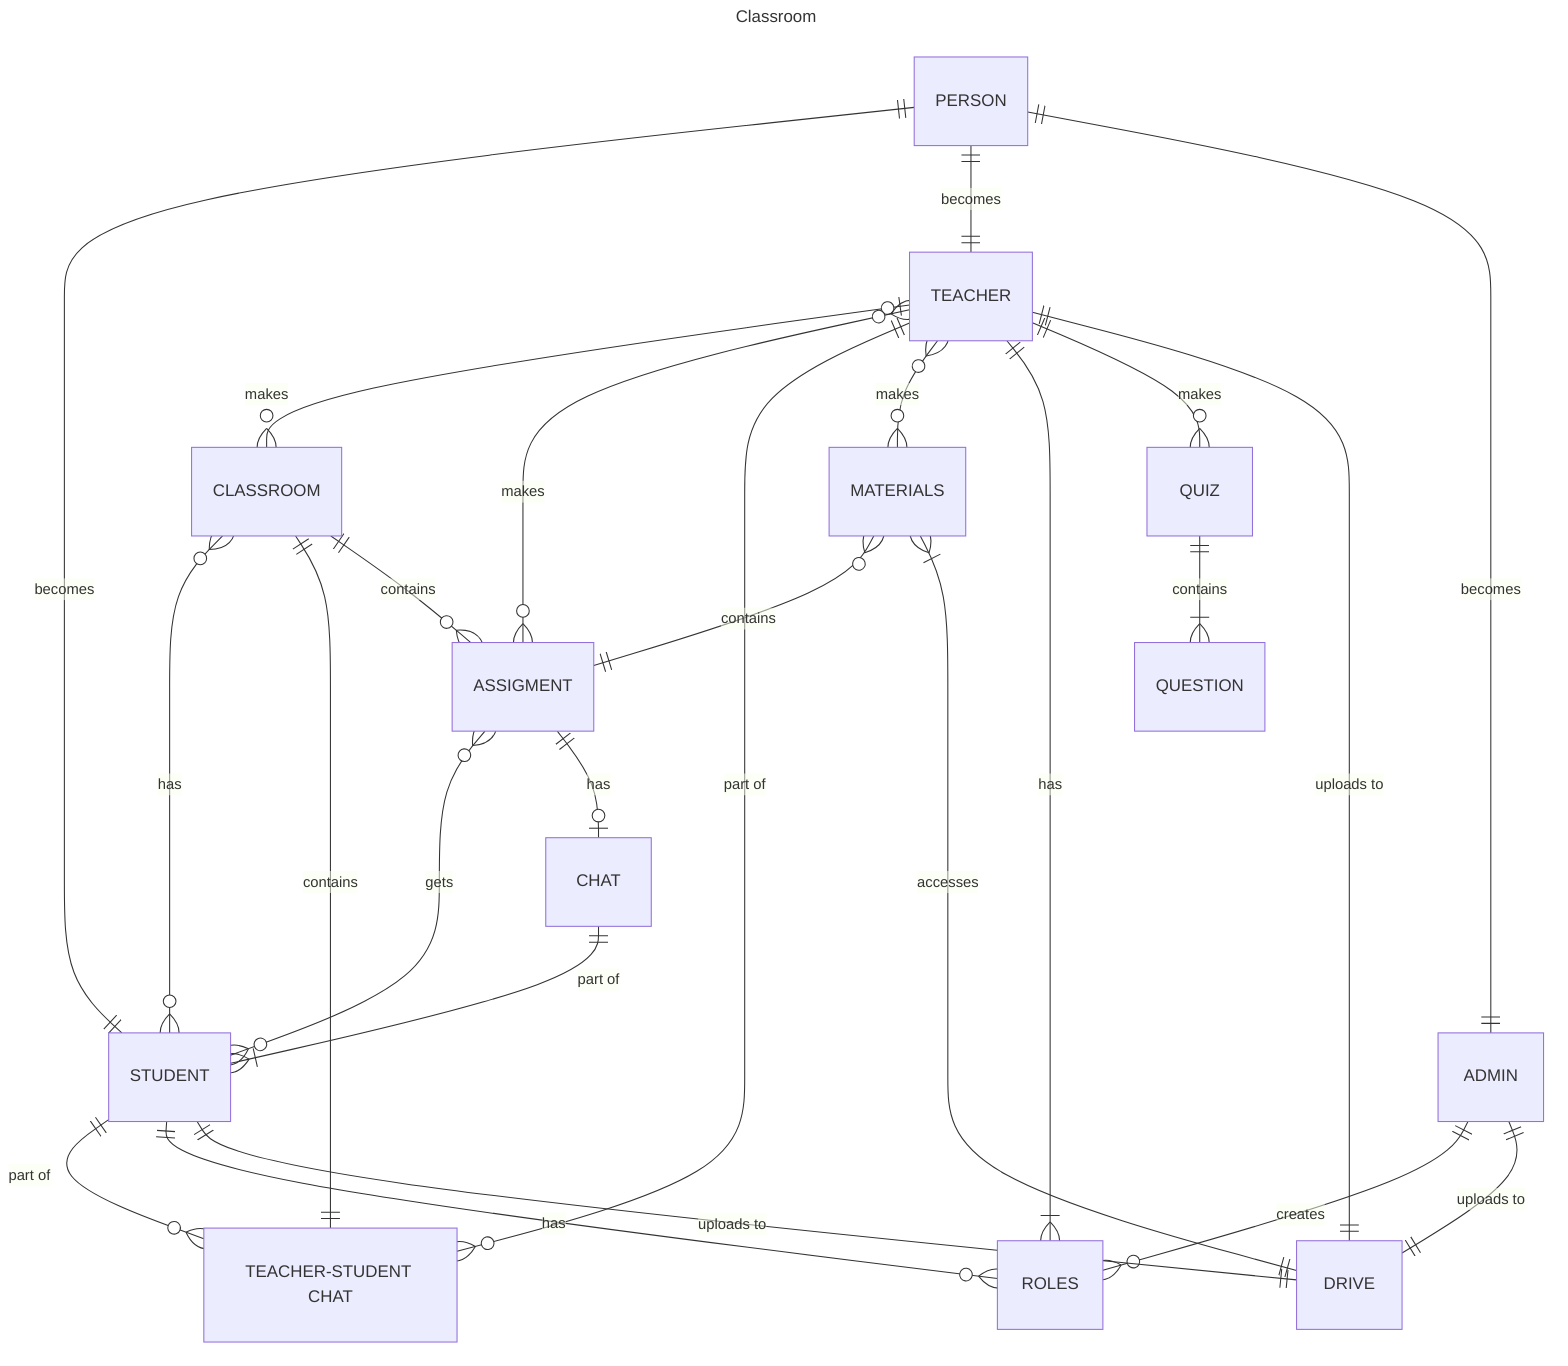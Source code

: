 ---
title: Classroom
---

erDiagram
    PERSON ||--|| STUDENT : becomes
    PERSON ||--|| TEACHER : becomes
    PERSON ||--|| ADMIN : becomes

    TEACHER |o--o{ CLASSROOM : makes
    TEACHER }o--o{ ASSIGMENT : makes
    TEACHER ||--o{ "TEACHER-STUDENT CHAT" : "part of"
    TEACHER }o--o{ MATERIALS : makes
    TEACHER ||--|{ ROLES : has
    TEACHER ||--o{ QUIZ : makes

    QUIZ ||--|{ QUESTION : contains

    ASSIGMENT }o--o{ STUDENT : gets

    MATERIALS }o--|| ASSIGMENT : contains
    MATERIALS }|--|| DRIVE : accesses

    CLASSROOM }o--o{ STUDENT : has
    CLASSROOM ||--|| "TEACHER-STUDENT CHAT" : contains
    CLASSROOM ||--o{ ASSIGMENT : contains

    ASSIGMENT ||--o| CHAT : has
    CHAT ||--|{ STUDENT : "part of"

    STUDENT ||--o{ "TEACHER-STUDENT CHAT" : "part of"
    STUDENT ||--o{ ROLES : has

    ADMIN ||--o{ ROLES : creates

    STUDENT ||--|| DRIVE : "uploads to"
    TEACHER ||--|| DRIVE : "uploads to"
    ADMIN ||--|| DRIVE : "uploads to"
